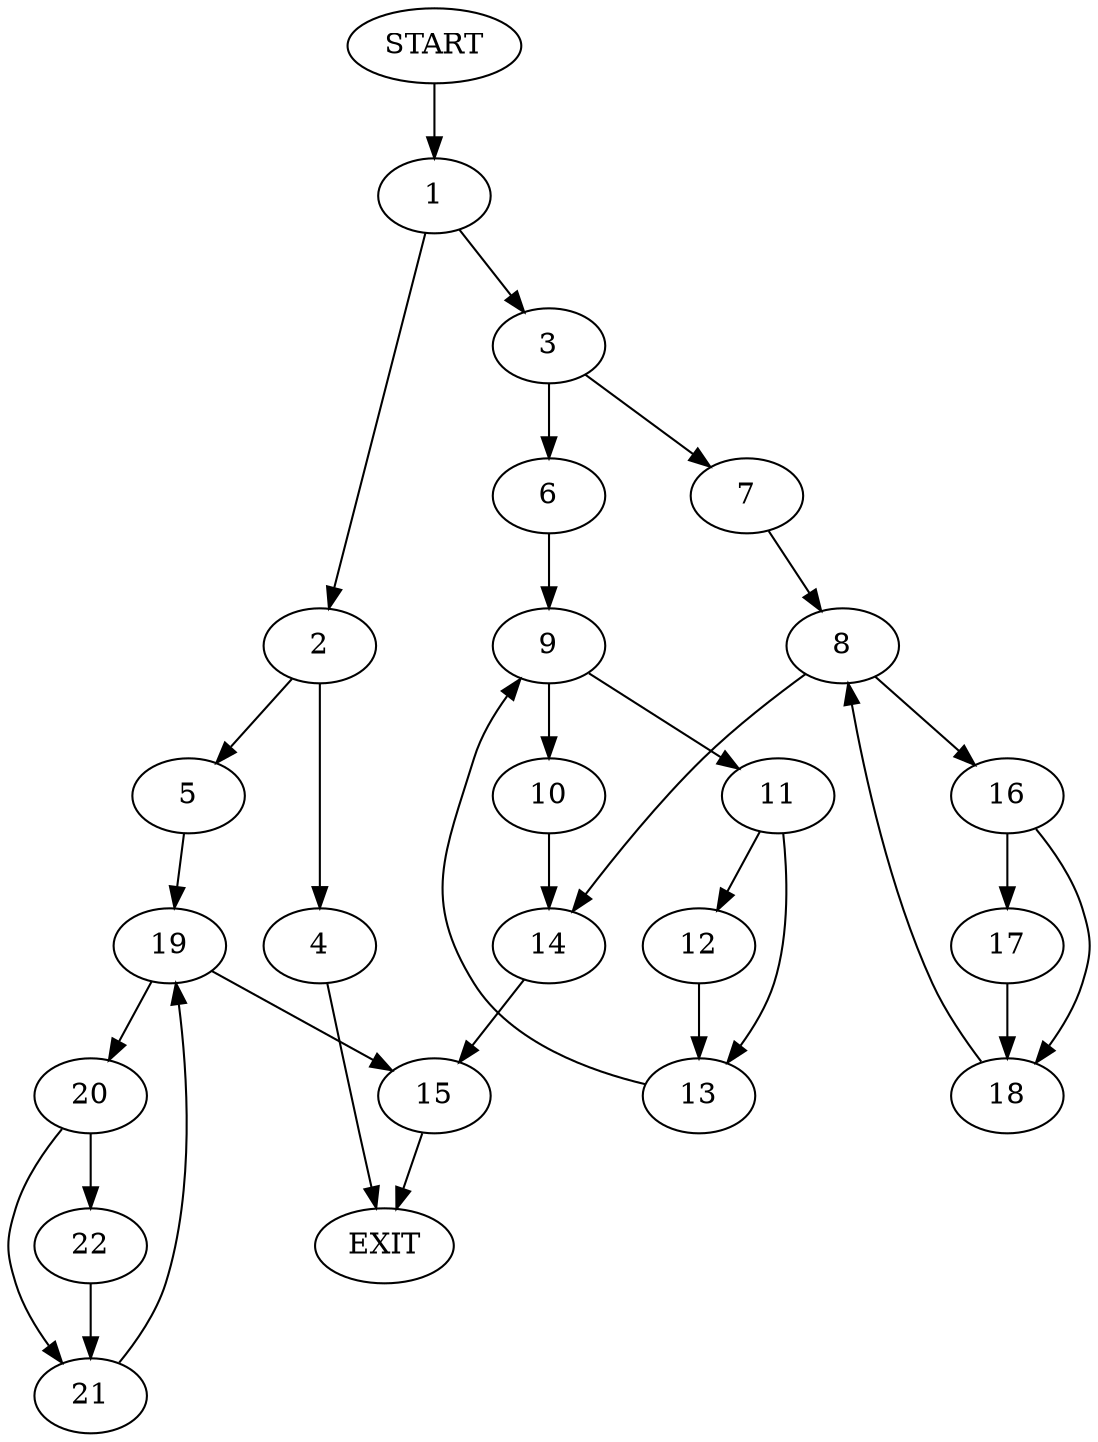digraph {
0 [label="START"]
23 [label="EXIT"]
0 -> 1
1 -> 2
1 -> 3
2 -> 4
2 -> 5
3 -> 6
3 -> 7
7 -> 8
6 -> 9
9 -> 10
9 -> 11
11 -> 12
11 -> 13
10 -> 14
12 -> 13
13 -> 9
14 -> 15
8 -> 16
8 -> 14
16 -> 17
16 -> 18
18 -> 8
17 -> 18
15 -> 23
5 -> 19
4 -> 23
19 -> 20
19 -> 15
20 -> 21
20 -> 22
22 -> 21
21 -> 19
}
